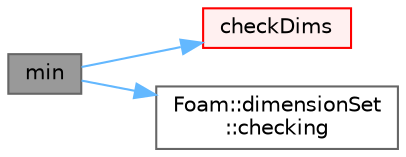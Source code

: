 digraph "min"
{
 // LATEX_PDF_SIZE
  bgcolor="transparent";
  edge [fontname=Helvetica,fontsize=10,labelfontname=Helvetica,labelfontsize=10];
  node [fontname=Helvetica,fontsize=10,shape=box,height=0.2,width=0.4];
  rankdir="LR";
  Node1 [id="Node000001",label="min",height=0.2,width=0.4,color="gray40", fillcolor="grey60", style="filled", fontcolor="black",tooltip=" "];
  Node1 -> Node2 [id="edge1_Node000001_Node000002",color="steelblue1",style="solid",tooltip=" "];
  Node2 [id="Node000002",label="checkDims",height=0.2,width=0.4,color="red", fillcolor="#FFF0F0", style="filled",URL="$namespaceFoam.html#a8b3d800efcb0016ea09dd37394144085",tooltip=" "];
  Node1 -> Node5 [id="edge2_Node000001_Node000005",color="steelblue1",style="solid",tooltip=" "];
  Node5 [id="Node000005",label="Foam::dimensionSet\l::checking",height=0.2,width=0.4,color="grey40", fillcolor="white", style="filled",URL="$classFoam_1_1dimensionSet.html#a5f346e7a9af898ba9b6385d96a01baae",tooltip=" "];
}
